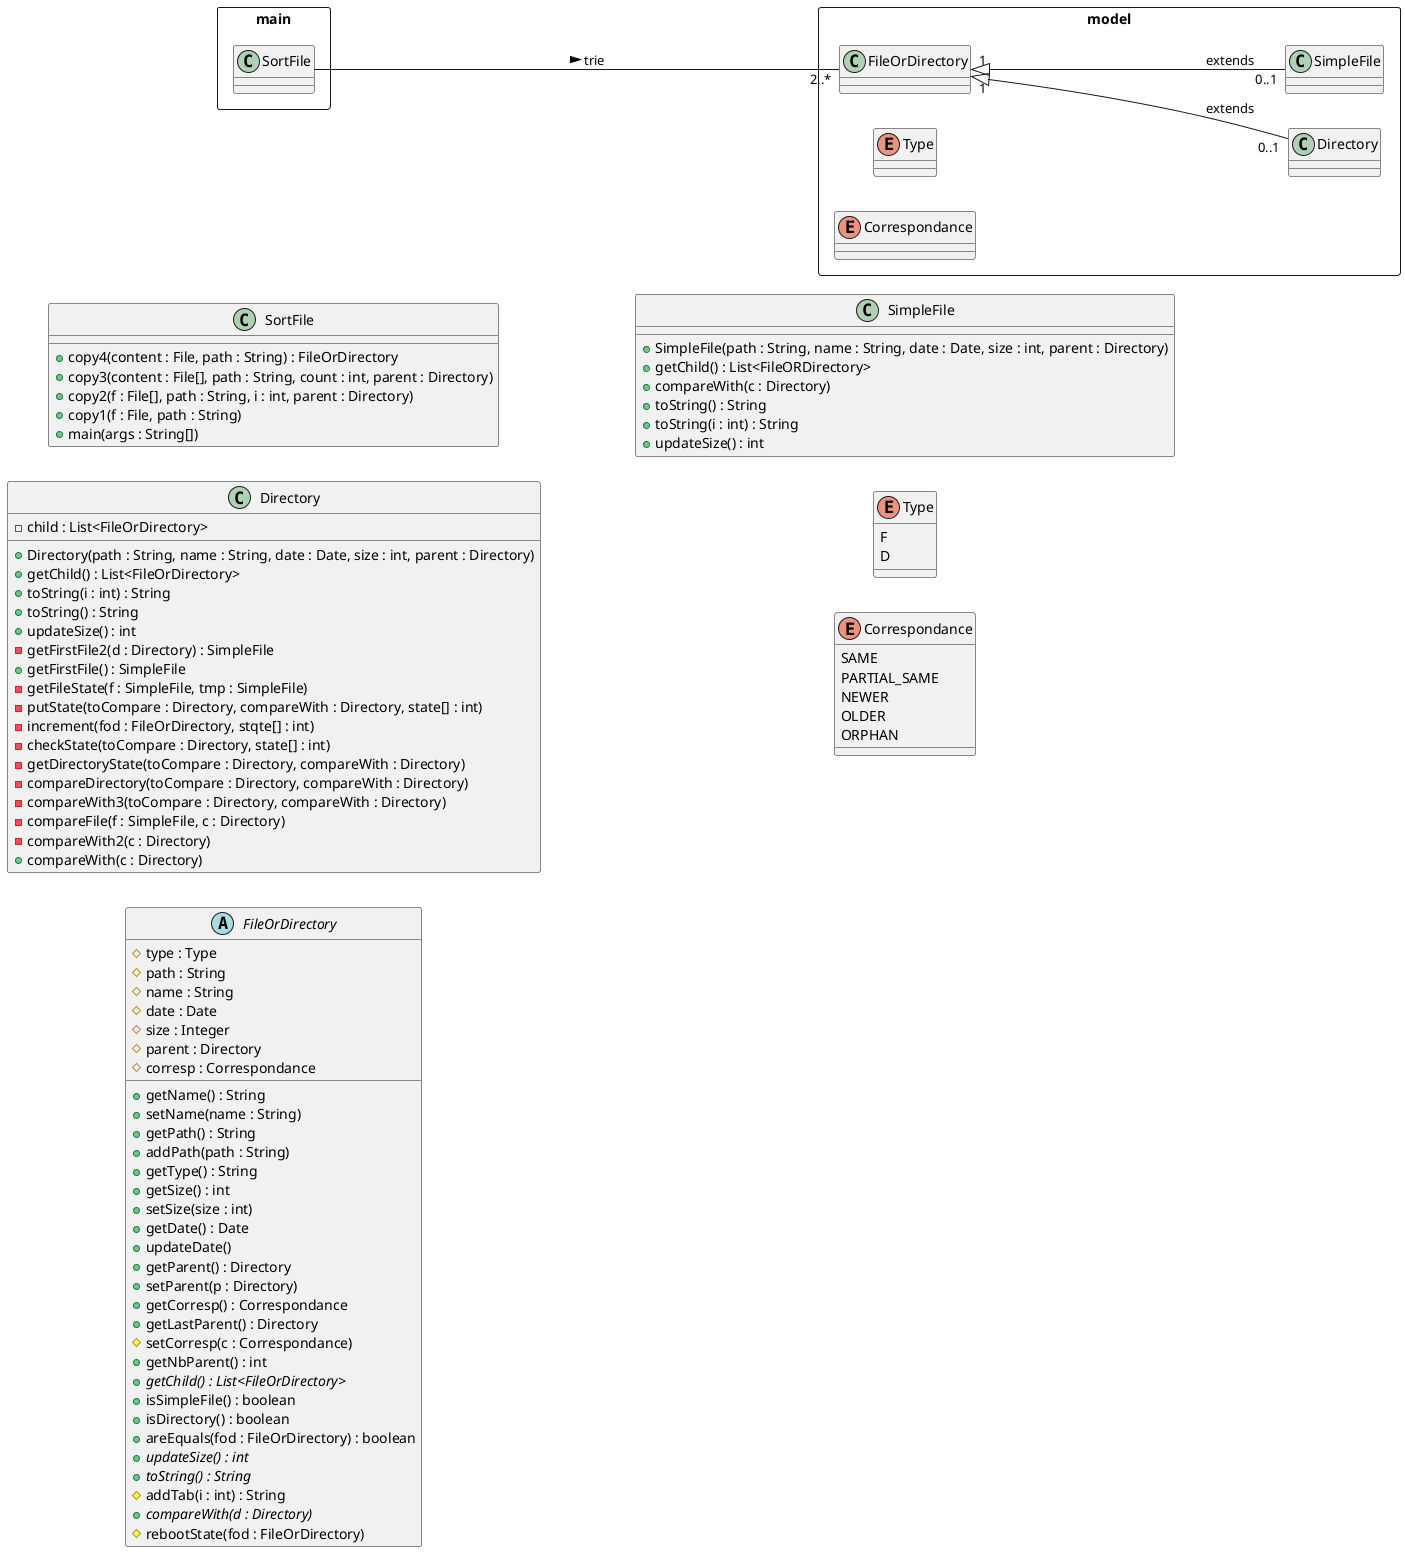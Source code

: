@startuml "Diagramme de classes : Modèle du domaine"

left to right direction

package "main" <<Rectangle>>{
    class SortFile
}

package "model" <<Rectangle>>{
    class Directory
    class FileOrDirectory
    class SimpleFile
    enum Type
    enum Correspondance
}

FileOrDirectory "1" <|-- "0..1" Directory : extends
FileOrDirectory "1" <|-- "0..1" SimpleFile : extends
SortFile -- "2..*" FileOrDirectory : trie >

class SortFile {
    +copy4(content : File, path : String) : FileOrDirectory
    +copy3(content : File[], path : String, count : int, parent : Directory)
    +copy2(f : File[], path : String, i : int, parent : Directory)
    +copy1(f : File, path : String)
    +main(args : String[])
}

class Directory {
    -child : List<FileOrDirectory>
    +Directory(path : String, name : String, date : Date, size : int, parent : Directory)
    +getChild() : List<FileOrDirectory>
    +toString(i : int) : String
    +toString() : String
    +updateSize() : int
    -getFirstFile2(d : Directory) : SimpleFile
    +getFirstFile() : SimpleFile
    -getFileState(f : SimpleFile, tmp : SimpleFile)
    -putState(toCompare : Directory, compareWith : Directory, state[] : int)
    -increment(fod : FileOrDirectory, stqte[] : int)
    -checkState(toCompare : Directory, state[] : int)
    -getDirectoryState(toCompare : Directory, compareWith : Directory)
    -compareDirectory(toCompare : Directory, compareWith : Directory)
    -compareWith3(toCompare : Directory, compareWith : Directory)
    -compareFile(f : SimpleFile, c : Directory)
    -compareWith2(c : Directory)
    +compareWith(c : Directory)
}

abstract class FileOrDirectory {
    #type : Type
    #path : String
    #name : String
    #date : Date
    #size : Integer
    #parent : Directory
    #corresp : Correspondance
    +getName() : String
    +setName(name : String)
    +getPath() : String
    +addPath(path : String)
    +getType() : String
    +getSize() : int
    +setSize(size : int)
    +getDate() : Date
    +updateDate()
    +getParent() : Directory
    +setParent(p : Directory)
    +getCorresp() : Correspondance
    +getLastParent() : Directory
    #setCorresp(c : Correspondance)
    +getNbParent() : int
    +{abstract}getChild() : List<FileOrDirectory>
    +isSimpleFile() : boolean
    +isDirectory() : boolean
    +areEquals(fod : FileOrDirectory) : boolean
    +{abstract}updateSize() : int
    +{abstract}toString() : String
    #addTab(i : int) : String
    +{abstract}compareWith(d : Directory)
    #rebootState(fod : FileOrDirectory)
}

class SimpleFile {
    +SimpleFile(path : String, name : String, date : Date, size : int, parent : Directory)
    +getChild() : List<FileORDirectory>
    +compareWith(c : Directory)
    +toString() : String
    +toString(i : int) : String
    +updateSize() : int
}

enum Type {
    F
    D
}

enum Correspondance {
    SAME
    PARTIAL_SAME
    NEWER
    OLDER
    ORPHAN
}

@enduml